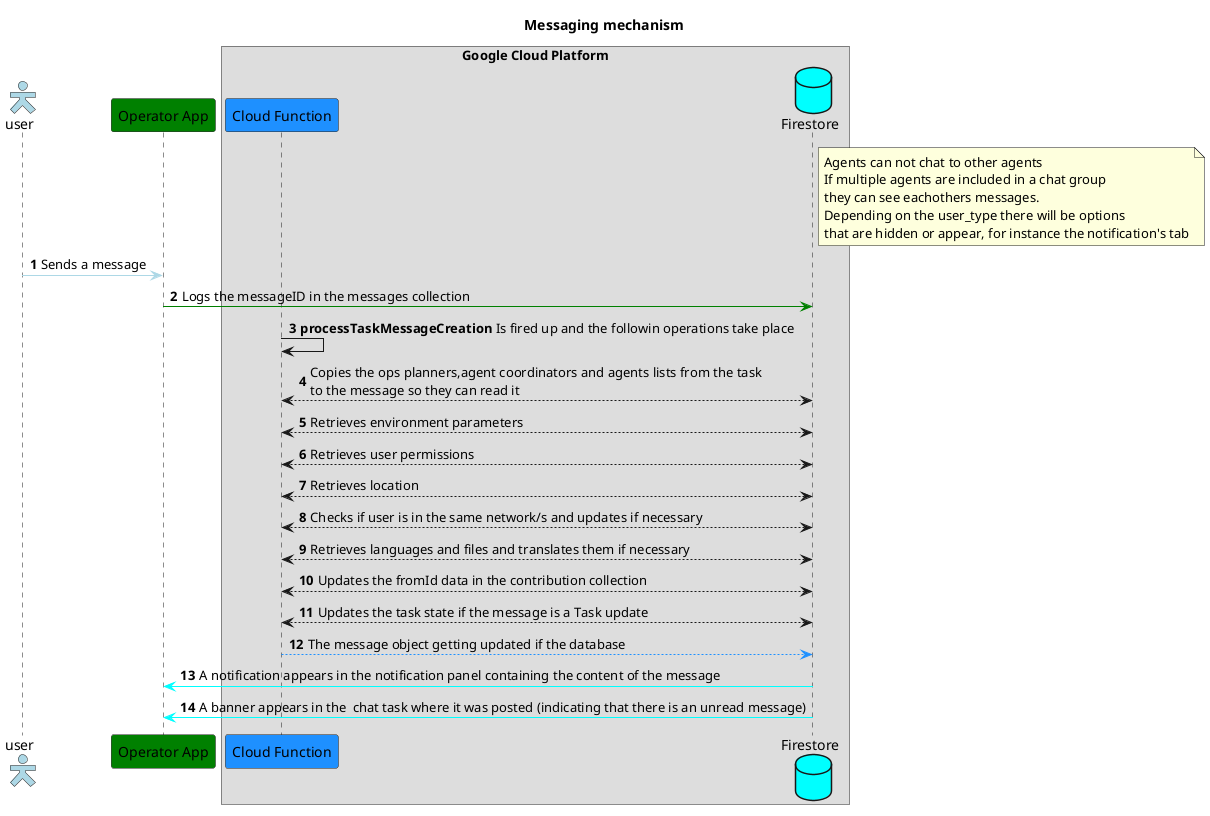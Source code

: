 @startuml messaging

title Messaging mechanism

skinparam actorStyle Hollow
skinparam sequence{
ParticipantBackgroundColor DodgerBlue
}

actor user  #LightBlue
participant "Operator App"  #green

database Firestore  as Firestore #Aqua

box "Google Cloud Platform"
	participant "Cloud Function" 
    participant Firestore order 05
end box


note right of Firestore
Agents can not chat to other agents
If multiple agents are included in a chat group
they can see eachothers messages.
Depending on the user_type there will be options
that are hidden or appear, for instance the notification's tab
end note



autonumber
user [#LightBlue]-> "Operator App" : Sends a message
"Operator App" [#green]-> Firestore : Logs the messageID in the messages collection
"Cloud Function"-> "Cloud Function" :**processTaskMessageCreation** Is fired up and the followin operations take place
"Cloud Function" <--> Firestore : Copies the ops planners,agent coordinators and agents lists from the task\nto the message so they can read it
"Cloud Function" <--> Firestore : Retrieves environment parameters
"Cloud Function" <--> Firestore : Retrieves user permissions
"Cloud Function" <--> Firestore : Retrieves location
"Cloud Function" <--> Firestore : Checks if user is in the same network/s and updates if necessary
"Cloud Function" <--> Firestore : Retrieves languages and files and translates them if necessary
"Cloud Function" <--> Firestore : Updates the fromId data in the contribution collection
"Cloud Function" <--> Firestore : Updates the task state if the message is a Task update


"Cloud Function"  -[#DodgerBlue]-> "Firestore" : The message object getting updated if the database
Firestore [#Aqua]-> "Operator App" : A notification appears in the notification panel containing the content of the message
Firestore [#Aqua]-> "Operator App" : A banner appears in the  chat task where it was posted (indicating that there is an unread message)


@enduml


' package Professional {   
'     skinparam actorStyle Awesome
'   actor Chef as c
'   actor "Food Critic" as fc
' }

' box "admin"
'     skinparam actorStyle Awesome
'     actor Admin
' end box

@startuml folder_creation

title  Folder Creation


skinparam actorStyle awesome
skinparam sequence{
ParticipantBackgroundColor DodgerBlue
}

actor Admin  #blue
participant "Operator App"  #green

database Firestore  as Firestore #Aqua
box "Google Cloud Platform"
	participant "Cloud Function" 
    participant Firestore order 05
end box


' note top of Admin
' blabla
' end note


autonumber
Admin [#blue]-> "Operator App" : Creates a Folder in the UI
"Operator App" [#green]-> Firestore : The FirebaseFolder class is creating a new Folder Document in Firstore, logging initial data
"Cloud Function"  <-[#DodgerBlue]-> "Firestore" : Listens for the creation of documents in Firestore
"Cloud Function"  -[#DodgerBlue]-> "Cloud Function" : **processFolderCreation** is fired that updates the parent that a new folder exists as a descendant
"Cloud Function"  [#DodgerBlue]-> "Firestore" : New data is logged against the folderUID in Firestore
"Cloud Function"  <-[#DodgerBlue]-> "Firestore" : Listens for a change in the document in Firestore
"Cloud Function"  -[#DodgerBlue]-> "Cloud Function" : **processFolderChange** Adds the languages and translates if necessary
"Cloud Function"  [#DodgerBlue]-> "Firestore" : New data is logged against the folderUID in Firestore
Firestore [#Aqua]-> "Operator App" : The UI is getting updated with the newly created Folder
"Operator App" [#green]-> Admin : The Admin is notified about the succesful creation of the Folder


@enduml